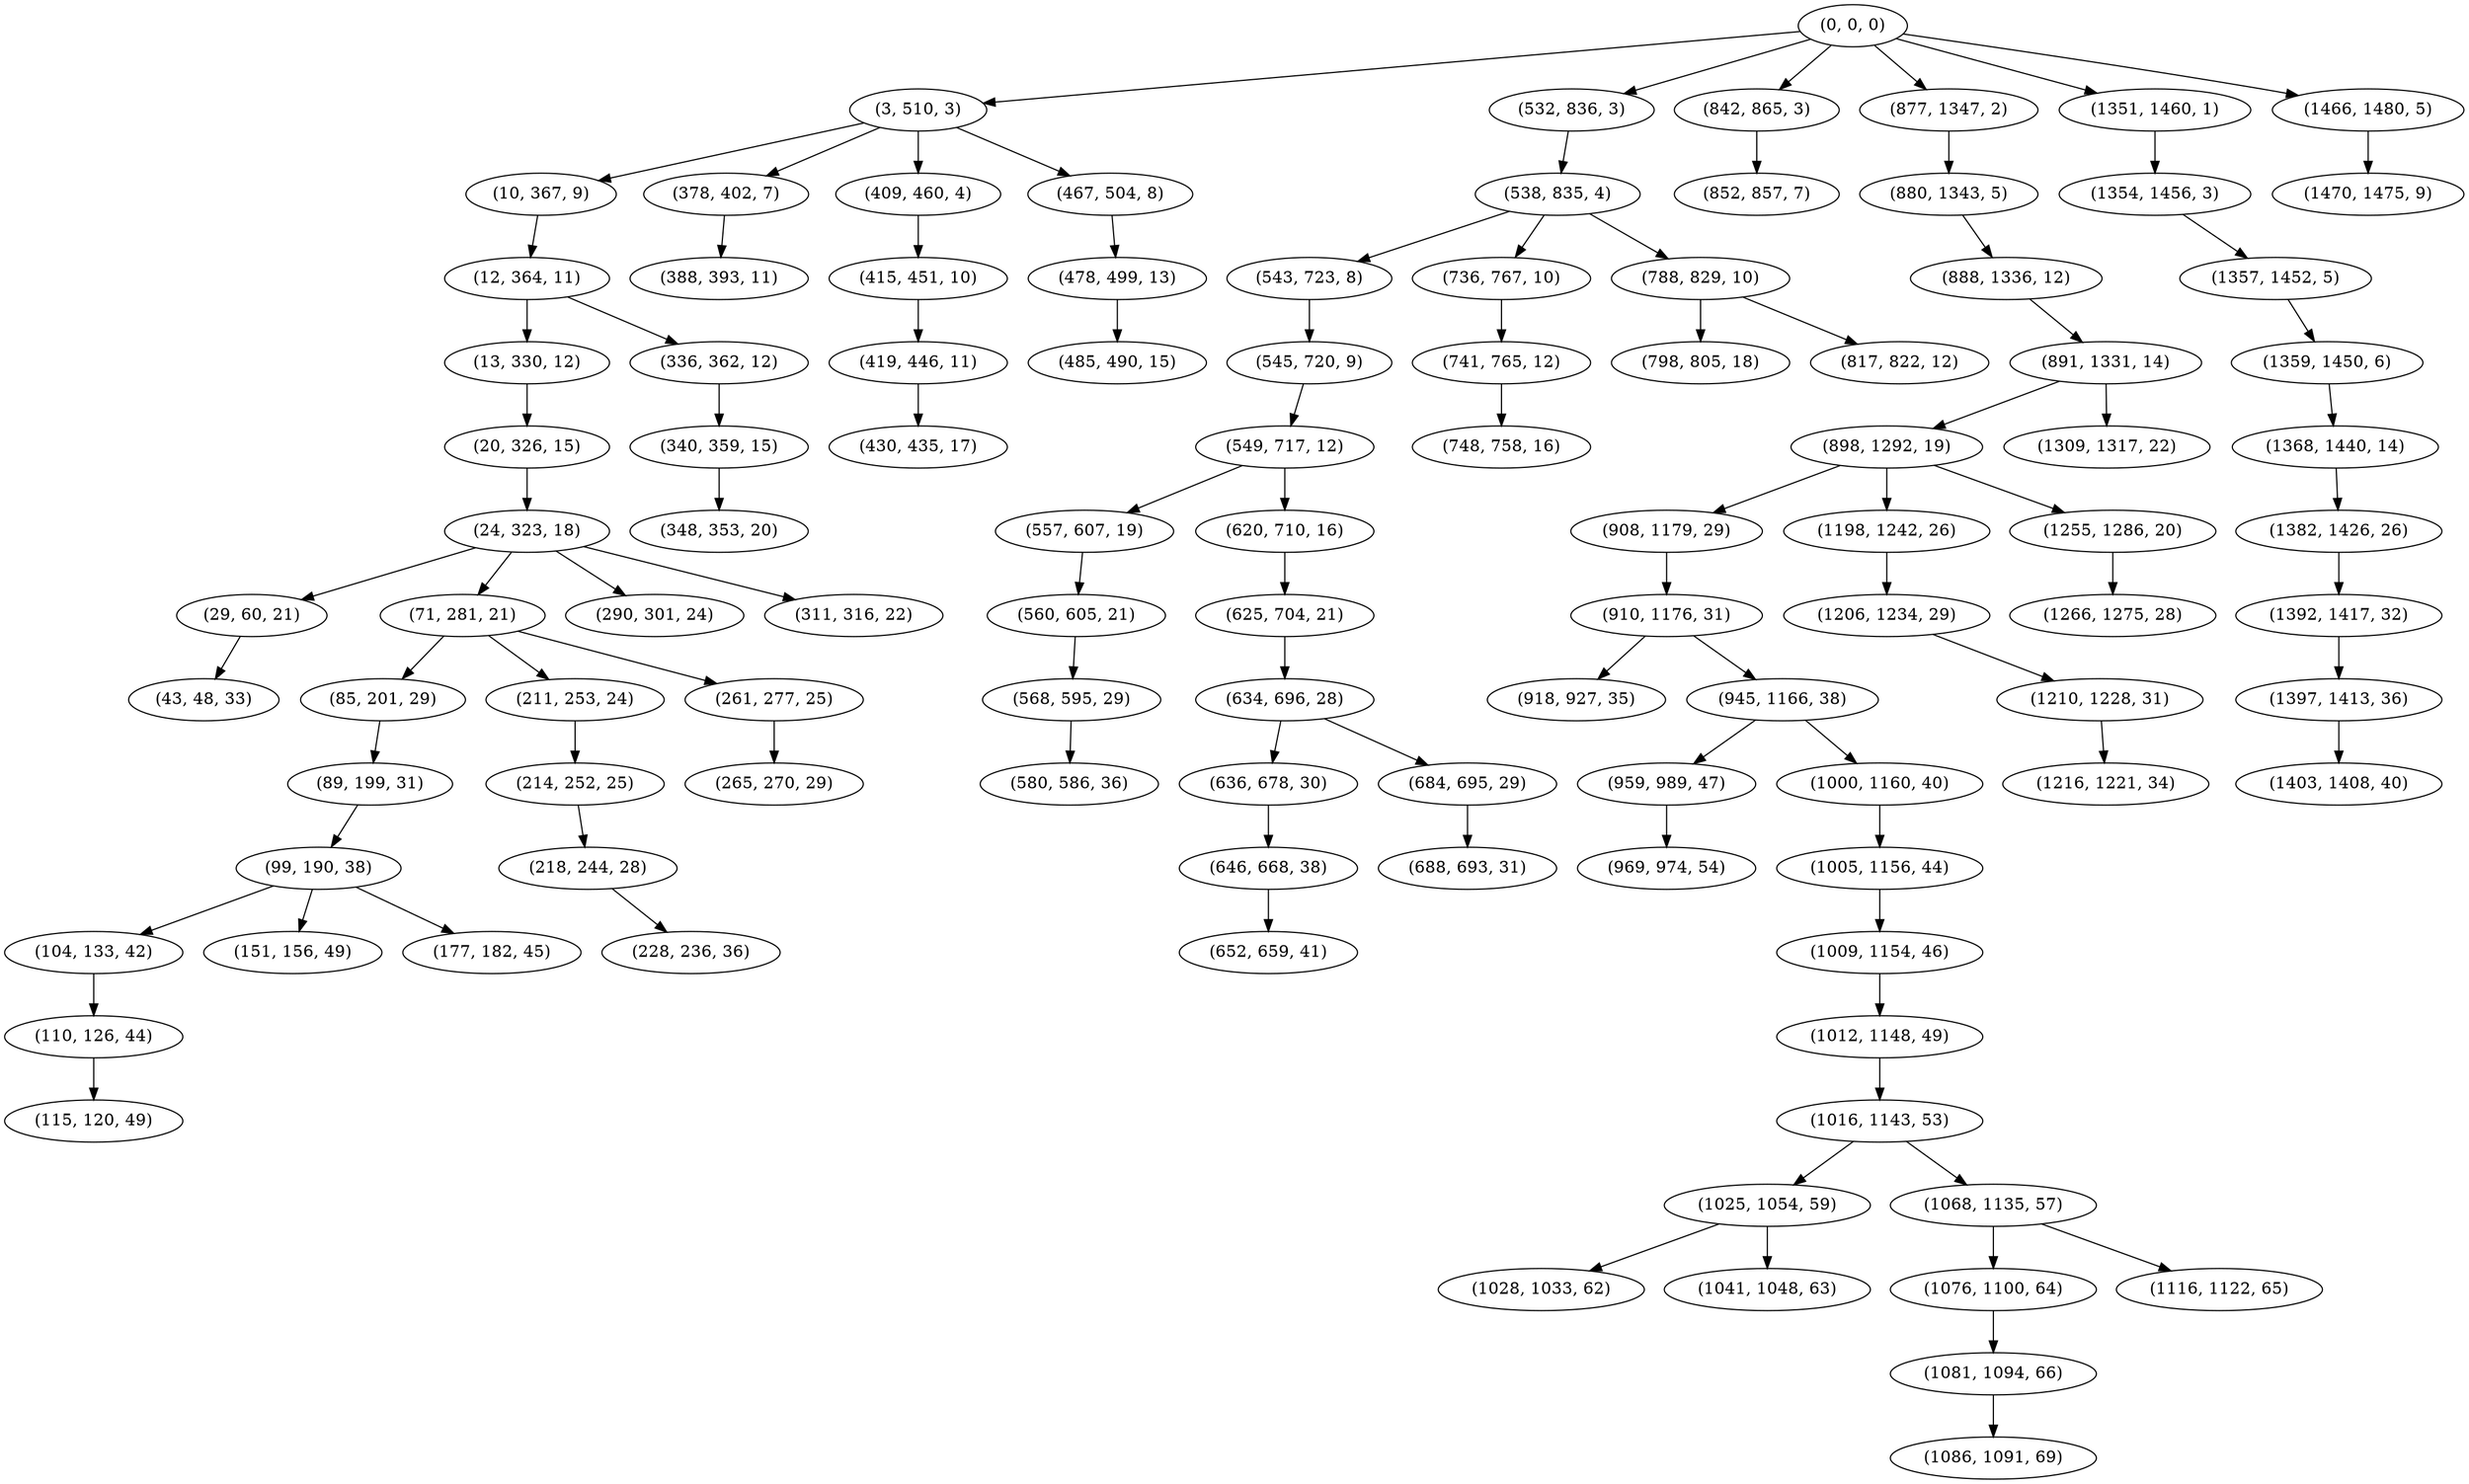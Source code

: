 digraph tree {
    "(0, 0, 0)";
    "(3, 510, 3)";
    "(10, 367, 9)";
    "(12, 364, 11)";
    "(13, 330, 12)";
    "(20, 326, 15)";
    "(24, 323, 18)";
    "(29, 60, 21)";
    "(43, 48, 33)";
    "(71, 281, 21)";
    "(85, 201, 29)";
    "(89, 199, 31)";
    "(99, 190, 38)";
    "(104, 133, 42)";
    "(110, 126, 44)";
    "(115, 120, 49)";
    "(151, 156, 49)";
    "(177, 182, 45)";
    "(211, 253, 24)";
    "(214, 252, 25)";
    "(218, 244, 28)";
    "(228, 236, 36)";
    "(261, 277, 25)";
    "(265, 270, 29)";
    "(290, 301, 24)";
    "(311, 316, 22)";
    "(336, 362, 12)";
    "(340, 359, 15)";
    "(348, 353, 20)";
    "(378, 402, 7)";
    "(388, 393, 11)";
    "(409, 460, 4)";
    "(415, 451, 10)";
    "(419, 446, 11)";
    "(430, 435, 17)";
    "(467, 504, 8)";
    "(478, 499, 13)";
    "(485, 490, 15)";
    "(532, 836, 3)";
    "(538, 835, 4)";
    "(543, 723, 8)";
    "(545, 720, 9)";
    "(549, 717, 12)";
    "(557, 607, 19)";
    "(560, 605, 21)";
    "(568, 595, 29)";
    "(580, 586, 36)";
    "(620, 710, 16)";
    "(625, 704, 21)";
    "(634, 696, 28)";
    "(636, 678, 30)";
    "(646, 668, 38)";
    "(652, 659, 41)";
    "(684, 695, 29)";
    "(688, 693, 31)";
    "(736, 767, 10)";
    "(741, 765, 12)";
    "(748, 758, 16)";
    "(788, 829, 10)";
    "(798, 805, 18)";
    "(817, 822, 12)";
    "(842, 865, 3)";
    "(852, 857, 7)";
    "(877, 1347, 2)";
    "(880, 1343, 5)";
    "(888, 1336, 12)";
    "(891, 1331, 14)";
    "(898, 1292, 19)";
    "(908, 1179, 29)";
    "(910, 1176, 31)";
    "(918, 927, 35)";
    "(945, 1166, 38)";
    "(959, 989, 47)";
    "(969, 974, 54)";
    "(1000, 1160, 40)";
    "(1005, 1156, 44)";
    "(1009, 1154, 46)";
    "(1012, 1148, 49)";
    "(1016, 1143, 53)";
    "(1025, 1054, 59)";
    "(1028, 1033, 62)";
    "(1041, 1048, 63)";
    "(1068, 1135, 57)";
    "(1076, 1100, 64)";
    "(1081, 1094, 66)";
    "(1086, 1091, 69)";
    "(1116, 1122, 65)";
    "(1198, 1242, 26)";
    "(1206, 1234, 29)";
    "(1210, 1228, 31)";
    "(1216, 1221, 34)";
    "(1255, 1286, 20)";
    "(1266, 1275, 28)";
    "(1309, 1317, 22)";
    "(1351, 1460, 1)";
    "(1354, 1456, 3)";
    "(1357, 1452, 5)";
    "(1359, 1450, 6)";
    "(1368, 1440, 14)";
    "(1382, 1426, 26)";
    "(1392, 1417, 32)";
    "(1397, 1413, 36)";
    "(1403, 1408, 40)";
    "(1466, 1480, 5)";
    "(1470, 1475, 9)";
    "(0, 0, 0)" -> "(3, 510, 3)";
    "(0, 0, 0)" -> "(532, 836, 3)";
    "(0, 0, 0)" -> "(842, 865, 3)";
    "(0, 0, 0)" -> "(877, 1347, 2)";
    "(0, 0, 0)" -> "(1351, 1460, 1)";
    "(0, 0, 0)" -> "(1466, 1480, 5)";
    "(3, 510, 3)" -> "(10, 367, 9)";
    "(3, 510, 3)" -> "(378, 402, 7)";
    "(3, 510, 3)" -> "(409, 460, 4)";
    "(3, 510, 3)" -> "(467, 504, 8)";
    "(10, 367, 9)" -> "(12, 364, 11)";
    "(12, 364, 11)" -> "(13, 330, 12)";
    "(12, 364, 11)" -> "(336, 362, 12)";
    "(13, 330, 12)" -> "(20, 326, 15)";
    "(20, 326, 15)" -> "(24, 323, 18)";
    "(24, 323, 18)" -> "(29, 60, 21)";
    "(24, 323, 18)" -> "(71, 281, 21)";
    "(24, 323, 18)" -> "(290, 301, 24)";
    "(24, 323, 18)" -> "(311, 316, 22)";
    "(29, 60, 21)" -> "(43, 48, 33)";
    "(71, 281, 21)" -> "(85, 201, 29)";
    "(71, 281, 21)" -> "(211, 253, 24)";
    "(71, 281, 21)" -> "(261, 277, 25)";
    "(85, 201, 29)" -> "(89, 199, 31)";
    "(89, 199, 31)" -> "(99, 190, 38)";
    "(99, 190, 38)" -> "(104, 133, 42)";
    "(99, 190, 38)" -> "(151, 156, 49)";
    "(99, 190, 38)" -> "(177, 182, 45)";
    "(104, 133, 42)" -> "(110, 126, 44)";
    "(110, 126, 44)" -> "(115, 120, 49)";
    "(211, 253, 24)" -> "(214, 252, 25)";
    "(214, 252, 25)" -> "(218, 244, 28)";
    "(218, 244, 28)" -> "(228, 236, 36)";
    "(261, 277, 25)" -> "(265, 270, 29)";
    "(336, 362, 12)" -> "(340, 359, 15)";
    "(340, 359, 15)" -> "(348, 353, 20)";
    "(378, 402, 7)" -> "(388, 393, 11)";
    "(409, 460, 4)" -> "(415, 451, 10)";
    "(415, 451, 10)" -> "(419, 446, 11)";
    "(419, 446, 11)" -> "(430, 435, 17)";
    "(467, 504, 8)" -> "(478, 499, 13)";
    "(478, 499, 13)" -> "(485, 490, 15)";
    "(532, 836, 3)" -> "(538, 835, 4)";
    "(538, 835, 4)" -> "(543, 723, 8)";
    "(538, 835, 4)" -> "(736, 767, 10)";
    "(538, 835, 4)" -> "(788, 829, 10)";
    "(543, 723, 8)" -> "(545, 720, 9)";
    "(545, 720, 9)" -> "(549, 717, 12)";
    "(549, 717, 12)" -> "(557, 607, 19)";
    "(549, 717, 12)" -> "(620, 710, 16)";
    "(557, 607, 19)" -> "(560, 605, 21)";
    "(560, 605, 21)" -> "(568, 595, 29)";
    "(568, 595, 29)" -> "(580, 586, 36)";
    "(620, 710, 16)" -> "(625, 704, 21)";
    "(625, 704, 21)" -> "(634, 696, 28)";
    "(634, 696, 28)" -> "(636, 678, 30)";
    "(634, 696, 28)" -> "(684, 695, 29)";
    "(636, 678, 30)" -> "(646, 668, 38)";
    "(646, 668, 38)" -> "(652, 659, 41)";
    "(684, 695, 29)" -> "(688, 693, 31)";
    "(736, 767, 10)" -> "(741, 765, 12)";
    "(741, 765, 12)" -> "(748, 758, 16)";
    "(788, 829, 10)" -> "(798, 805, 18)";
    "(788, 829, 10)" -> "(817, 822, 12)";
    "(842, 865, 3)" -> "(852, 857, 7)";
    "(877, 1347, 2)" -> "(880, 1343, 5)";
    "(880, 1343, 5)" -> "(888, 1336, 12)";
    "(888, 1336, 12)" -> "(891, 1331, 14)";
    "(891, 1331, 14)" -> "(898, 1292, 19)";
    "(891, 1331, 14)" -> "(1309, 1317, 22)";
    "(898, 1292, 19)" -> "(908, 1179, 29)";
    "(898, 1292, 19)" -> "(1198, 1242, 26)";
    "(898, 1292, 19)" -> "(1255, 1286, 20)";
    "(908, 1179, 29)" -> "(910, 1176, 31)";
    "(910, 1176, 31)" -> "(918, 927, 35)";
    "(910, 1176, 31)" -> "(945, 1166, 38)";
    "(945, 1166, 38)" -> "(959, 989, 47)";
    "(945, 1166, 38)" -> "(1000, 1160, 40)";
    "(959, 989, 47)" -> "(969, 974, 54)";
    "(1000, 1160, 40)" -> "(1005, 1156, 44)";
    "(1005, 1156, 44)" -> "(1009, 1154, 46)";
    "(1009, 1154, 46)" -> "(1012, 1148, 49)";
    "(1012, 1148, 49)" -> "(1016, 1143, 53)";
    "(1016, 1143, 53)" -> "(1025, 1054, 59)";
    "(1016, 1143, 53)" -> "(1068, 1135, 57)";
    "(1025, 1054, 59)" -> "(1028, 1033, 62)";
    "(1025, 1054, 59)" -> "(1041, 1048, 63)";
    "(1068, 1135, 57)" -> "(1076, 1100, 64)";
    "(1068, 1135, 57)" -> "(1116, 1122, 65)";
    "(1076, 1100, 64)" -> "(1081, 1094, 66)";
    "(1081, 1094, 66)" -> "(1086, 1091, 69)";
    "(1198, 1242, 26)" -> "(1206, 1234, 29)";
    "(1206, 1234, 29)" -> "(1210, 1228, 31)";
    "(1210, 1228, 31)" -> "(1216, 1221, 34)";
    "(1255, 1286, 20)" -> "(1266, 1275, 28)";
    "(1351, 1460, 1)" -> "(1354, 1456, 3)";
    "(1354, 1456, 3)" -> "(1357, 1452, 5)";
    "(1357, 1452, 5)" -> "(1359, 1450, 6)";
    "(1359, 1450, 6)" -> "(1368, 1440, 14)";
    "(1368, 1440, 14)" -> "(1382, 1426, 26)";
    "(1382, 1426, 26)" -> "(1392, 1417, 32)";
    "(1392, 1417, 32)" -> "(1397, 1413, 36)";
    "(1397, 1413, 36)" -> "(1403, 1408, 40)";
    "(1466, 1480, 5)" -> "(1470, 1475, 9)";
}
